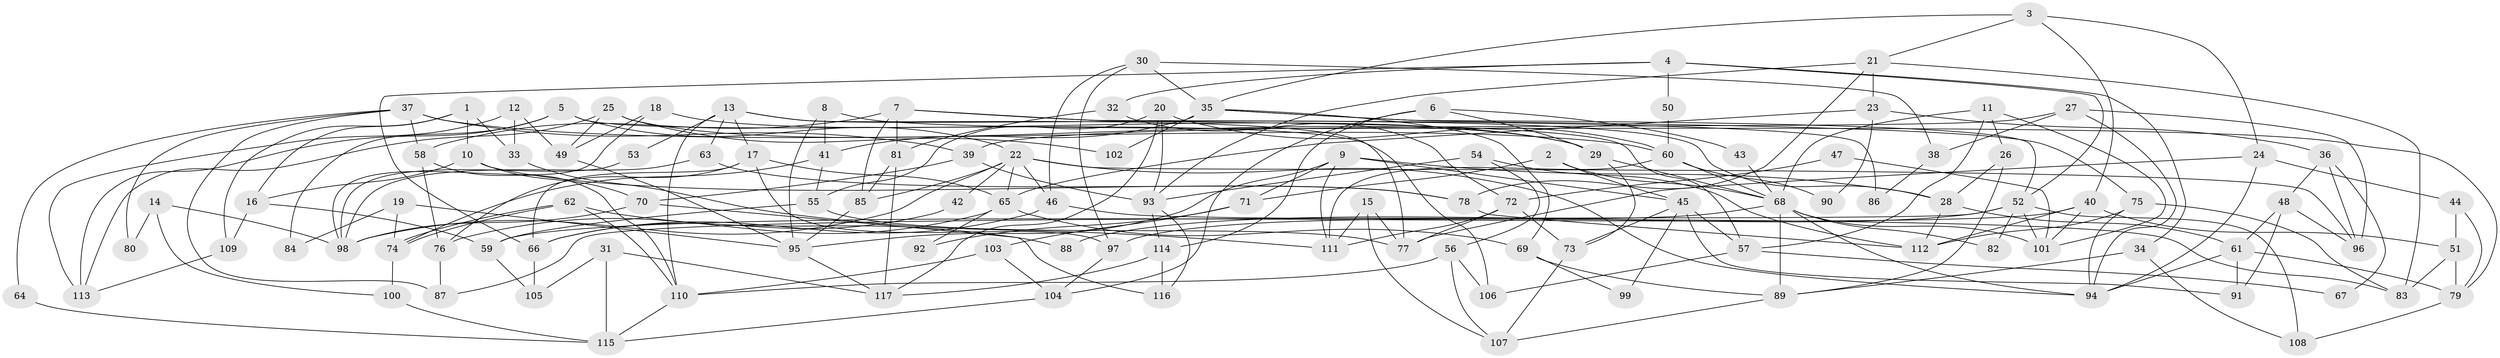// coarse degree distribution, {4: 0.20253164556962025, 3: 0.1518987341772152, 7: 0.08860759493670886, 6: 0.21518987341772153, 5: 0.10126582278481013, 9: 0.012658227848101266, 8: 0.06329113924050633, 12: 0.012658227848101266, 10: 0.012658227848101266, 2: 0.13924050632911392}
// Generated by graph-tools (version 1.1) at 2025/52/02/27/25 19:52:06]
// undirected, 117 vertices, 234 edges
graph export_dot {
graph [start="1"]
  node [color=gray90,style=filled];
  1;
  2;
  3;
  4;
  5;
  6;
  7;
  8;
  9;
  10;
  11;
  12;
  13;
  14;
  15;
  16;
  17;
  18;
  19;
  20;
  21;
  22;
  23;
  24;
  25;
  26;
  27;
  28;
  29;
  30;
  31;
  32;
  33;
  34;
  35;
  36;
  37;
  38;
  39;
  40;
  41;
  42;
  43;
  44;
  45;
  46;
  47;
  48;
  49;
  50;
  51;
  52;
  53;
  54;
  55;
  56;
  57;
  58;
  59;
  60;
  61;
  62;
  63;
  64;
  65;
  66;
  67;
  68;
  69;
  70;
  71;
  72;
  73;
  74;
  75;
  76;
  77;
  78;
  79;
  80;
  81;
  82;
  83;
  84;
  85;
  86;
  87;
  88;
  89;
  90;
  91;
  92;
  93;
  94;
  95;
  96;
  97;
  98;
  99;
  100;
  101;
  102;
  103;
  104;
  105;
  106;
  107;
  108;
  109;
  110;
  111;
  112;
  113;
  114;
  115;
  116;
  117;
  1 -- 16;
  1 -- 33;
  1 -- 10;
  1 -- 109;
  2 -- 68;
  2 -- 45;
  2 -- 71;
  3 -- 21;
  3 -- 35;
  3 -- 24;
  3 -- 40;
  4 -- 66;
  4 -- 52;
  4 -- 32;
  4 -- 34;
  4 -- 50;
  5 -- 106;
  5 -- 22;
  5 -- 84;
  5 -- 113;
  6 -- 104;
  6 -- 114;
  6 -- 29;
  6 -- 43;
  7 -- 85;
  7 -- 58;
  7 -- 57;
  7 -- 81;
  7 -- 86;
  8 -- 79;
  8 -- 95;
  8 -- 41;
  9 -- 28;
  9 -- 45;
  9 -- 71;
  9 -- 95;
  9 -- 111;
  10 -- 78;
  10 -- 16;
  10 -- 70;
  11 -- 68;
  11 -- 101;
  11 -- 26;
  11 -- 57;
  12 -- 113;
  12 -- 49;
  12 -- 33;
  13 -- 110;
  13 -- 77;
  13 -- 17;
  13 -- 28;
  13 -- 53;
  13 -- 63;
  14 -- 98;
  14 -- 100;
  14 -- 80;
  15 -- 77;
  15 -- 111;
  15 -- 107;
  16 -- 109;
  16 -- 59;
  17 -- 76;
  17 -- 65;
  17 -- 66;
  17 -- 97;
  18 -- 98;
  18 -- 29;
  18 -- 49;
  19 -- 95;
  19 -- 74;
  19 -- 84;
  20 -- 60;
  20 -- 93;
  20 -- 55;
  20 -- 117;
  21 -- 83;
  21 -- 93;
  21 -- 23;
  21 -- 78;
  22 -- 85;
  22 -- 98;
  22 -- 42;
  22 -- 46;
  22 -- 65;
  22 -- 94;
  22 -- 96;
  23 -- 65;
  23 -- 36;
  23 -- 90;
  24 -- 94;
  24 -- 44;
  24 -- 77;
  25 -- 29;
  25 -- 49;
  25 -- 102;
  25 -- 113;
  26 -- 28;
  26 -- 89;
  27 -- 94;
  27 -- 96;
  27 -- 38;
  27 -- 39;
  28 -- 61;
  28 -- 112;
  29 -- 68;
  29 -- 73;
  30 -- 35;
  30 -- 97;
  30 -- 38;
  30 -- 46;
  31 -- 105;
  31 -- 117;
  31 -- 115;
  32 -- 72;
  32 -- 81;
  33 -- 111;
  34 -- 89;
  34 -- 108;
  35 -- 75;
  35 -- 41;
  35 -- 52;
  35 -- 69;
  35 -- 102;
  36 -- 96;
  36 -- 48;
  36 -- 67;
  37 -- 60;
  37 -- 58;
  37 -- 39;
  37 -- 64;
  37 -- 80;
  37 -- 87;
  38 -- 86;
  39 -- 70;
  39 -- 93;
  40 -- 112;
  40 -- 51;
  40 -- 59;
  40 -- 101;
  41 -- 55;
  41 -- 74;
  42 -- 66;
  43 -- 68;
  44 -- 51;
  44 -- 79;
  45 -- 73;
  45 -- 57;
  45 -- 91;
  45 -- 99;
  46 -- 66;
  46 -- 83;
  47 -- 101;
  47 -- 72;
  48 -- 61;
  48 -- 91;
  48 -- 96;
  49 -- 95;
  50 -- 60;
  51 -- 79;
  51 -- 83;
  52 -- 101;
  52 -- 82;
  52 -- 87;
  52 -- 88;
  52 -- 108;
  53 -- 98;
  54 -- 112;
  54 -- 93;
  54 -- 56;
  55 -- 59;
  55 -- 77;
  56 -- 107;
  56 -- 106;
  56 -- 110;
  57 -- 67;
  57 -- 106;
  58 -- 110;
  58 -- 76;
  59 -- 105;
  60 -- 111;
  60 -- 68;
  60 -- 90;
  61 -- 79;
  61 -- 91;
  61 -- 94;
  62 -- 110;
  62 -- 74;
  62 -- 74;
  62 -- 88;
  63 -- 78;
  63 -- 98;
  64 -- 115;
  65 -- 69;
  65 -- 76;
  65 -- 92;
  66 -- 105;
  68 -- 94;
  68 -- 89;
  68 -- 82;
  68 -- 97;
  68 -- 101;
  69 -- 89;
  69 -- 99;
  70 -- 98;
  70 -- 116;
  71 -- 92;
  71 -- 103;
  72 -- 73;
  72 -- 77;
  72 -- 111;
  73 -- 107;
  74 -- 100;
  75 -- 83;
  75 -- 94;
  75 -- 112;
  76 -- 87;
  78 -- 112;
  79 -- 108;
  81 -- 85;
  81 -- 117;
  85 -- 95;
  89 -- 107;
  93 -- 116;
  93 -- 114;
  95 -- 117;
  97 -- 104;
  100 -- 115;
  103 -- 110;
  103 -- 104;
  104 -- 115;
  109 -- 113;
  110 -- 115;
  114 -- 117;
  114 -- 116;
}
